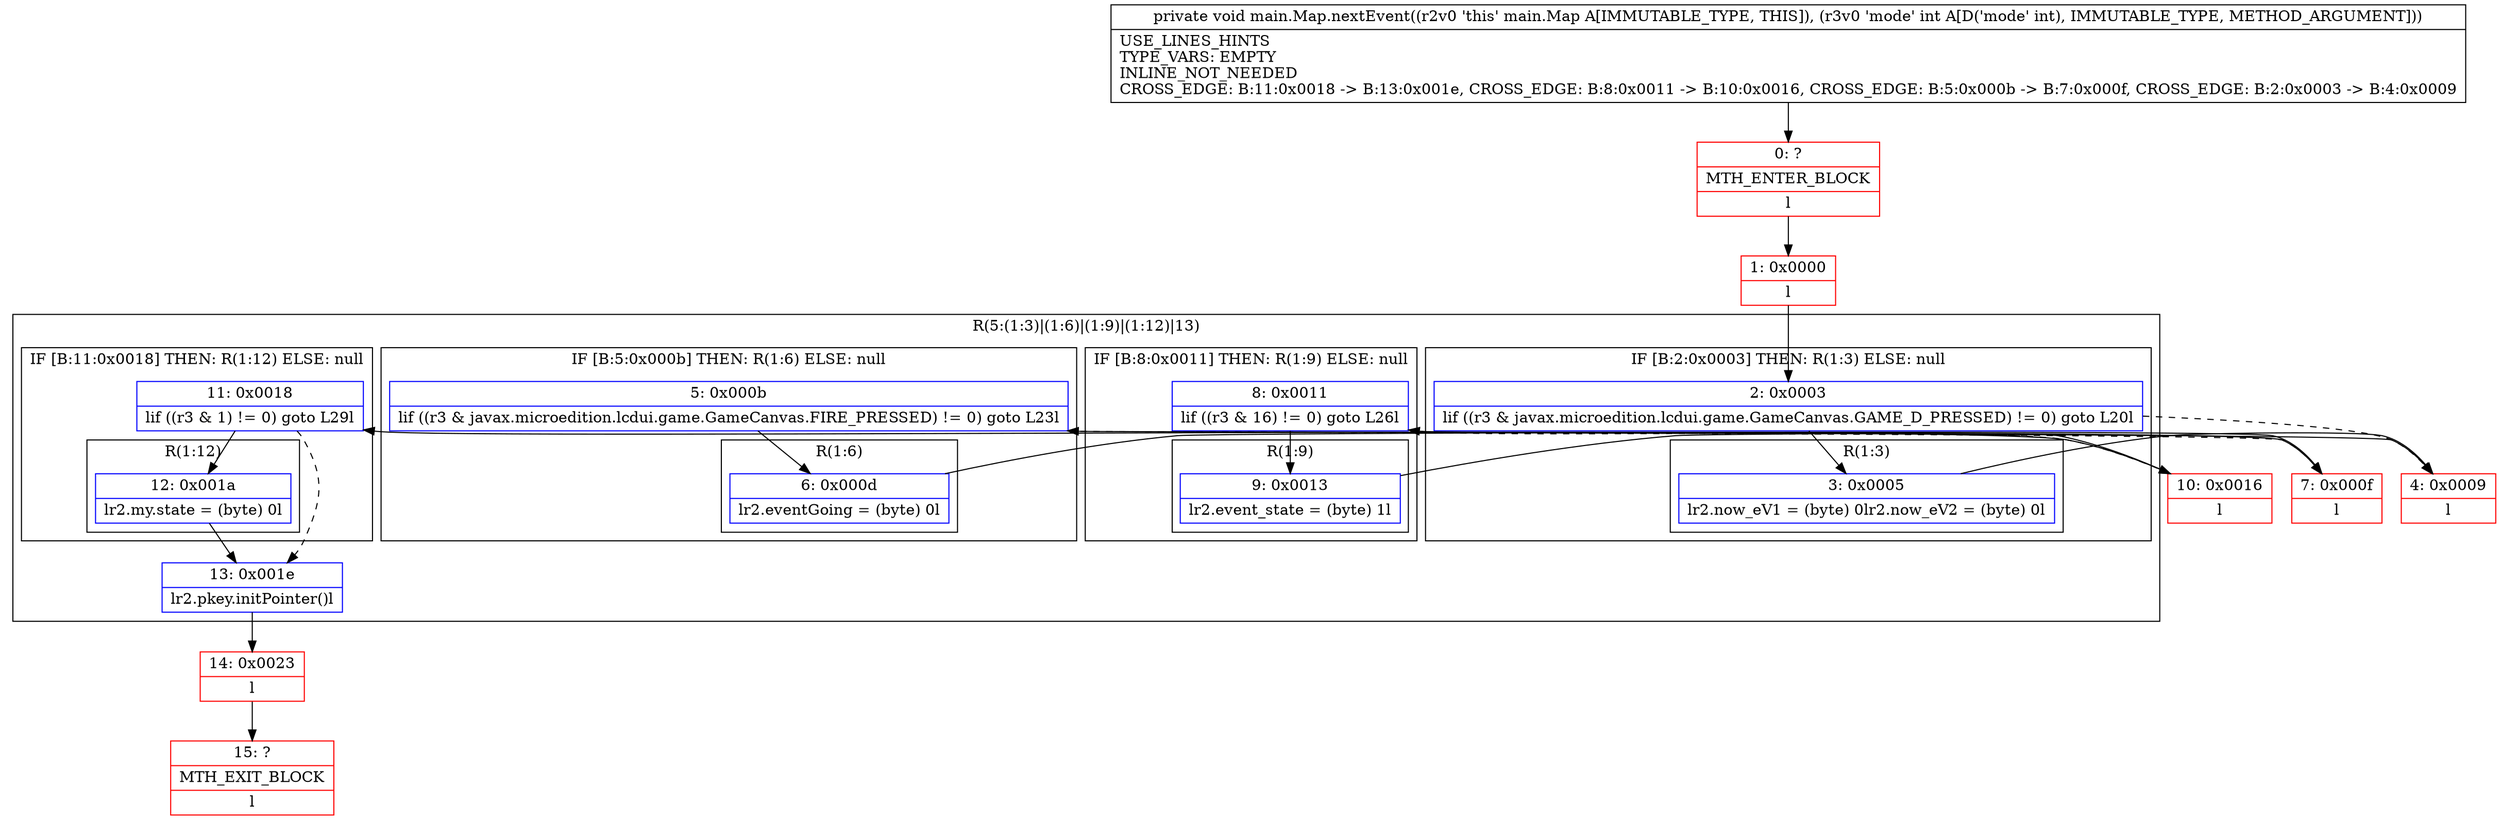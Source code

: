 digraph "CFG formain.Map.nextEvent(I)V" {
subgraph cluster_Region_1793259617 {
label = "R(5:(1:3)|(1:6)|(1:9)|(1:12)|13)";
node [shape=record,color=blue];
subgraph cluster_IfRegion_2063544413 {
label = "IF [B:2:0x0003] THEN: R(1:3) ELSE: null";
node [shape=record,color=blue];
Node_2 [shape=record,label="{2\:\ 0x0003|lif ((r3 & javax.microedition.lcdui.game.GameCanvas.GAME_D_PRESSED) != 0) goto L20l}"];
subgraph cluster_Region_4409334 {
label = "R(1:3)";
node [shape=record,color=blue];
Node_3 [shape=record,label="{3\:\ 0x0005|lr2.now_eV1 = (byte) 0lr2.now_eV2 = (byte) 0l}"];
}
}
subgraph cluster_IfRegion_1499658821 {
label = "IF [B:5:0x000b] THEN: R(1:6) ELSE: null";
node [shape=record,color=blue];
Node_5 [shape=record,label="{5\:\ 0x000b|lif ((r3 & javax.microedition.lcdui.game.GameCanvas.FIRE_PRESSED) != 0) goto L23l}"];
subgraph cluster_Region_608051448 {
label = "R(1:6)";
node [shape=record,color=blue];
Node_6 [shape=record,label="{6\:\ 0x000d|lr2.eventGoing = (byte) 0l}"];
}
}
subgraph cluster_IfRegion_666927610 {
label = "IF [B:8:0x0011] THEN: R(1:9) ELSE: null";
node [shape=record,color=blue];
Node_8 [shape=record,label="{8\:\ 0x0011|lif ((r3 & 16) != 0) goto L26l}"];
subgraph cluster_Region_1025908227 {
label = "R(1:9)";
node [shape=record,color=blue];
Node_9 [shape=record,label="{9\:\ 0x0013|lr2.event_state = (byte) 1l}"];
}
}
subgraph cluster_IfRegion_1943567152 {
label = "IF [B:11:0x0018] THEN: R(1:12) ELSE: null";
node [shape=record,color=blue];
Node_11 [shape=record,label="{11\:\ 0x0018|lif ((r3 & 1) != 0) goto L29l}"];
subgraph cluster_Region_640986195 {
label = "R(1:12)";
node [shape=record,color=blue];
Node_12 [shape=record,label="{12\:\ 0x001a|lr2.my.state = (byte) 0l}"];
}
}
Node_13 [shape=record,label="{13\:\ 0x001e|lr2.pkey.initPointer()l}"];
}
Node_0 [shape=record,color=red,label="{0\:\ ?|MTH_ENTER_BLOCK\l|l}"];
Node_1 [shape=record,color=red,label="{1\:\ 0x0000|l}"];
Node_4 [shape=record,color=red,label="{4\:\ 0x0009|l}"];
Node_7 [shape=record,color=red,label="{7\:\ 0x000f|l}"];
Node_10 [shape=record,color=red,label="{10\:\ 0x0016|l}"];
Node_14 [shape=record,color=red,label="{14\:\ 0x0023|l}"];
Node_15 [shape=record,color=red,label="{15\:\ ?|MTH_EXIT_BLOCK\l|l}"];
MethodNode[shape=record,label="{private void main.Map.nextEvent((r2v0 'this' main.Map A[IMMUTABLE_TYPE, THIS]), (r3v0 'mode' int A[D('mode' int), IMMUTABLE_TYPE, METHOD_ARGUMENT]))  | USE_LINES_HINTS\lTYPE_VARS: EMPTY\lINLINE_NOT_NEEDED\lCROSS_EDGE: B:11:0x0018 \-\> B:13:0x001e, CROSS_EDGE: B:8:0x0011 \-\> B:10:0x0016, CROSS_EDGE: B:5:0x000b \-\> B:7:0x000f, CROSS_EDGE: B:2:0x0003 \-\> B:4:0x0009\l}"];
MethodNode -> Node_0;
Node_2 -> Node_3;
Node_2 -> Node_4[style=dashed];
Node_3 -> Node_4;
Node_5 -> Node_6;
Node_5 -> Node_7[style=dashed];
Node_6 -> Node_7;
Node_8 -> Node_9;
Node_8 -> Node_10[style=dashed];
Node_9 -> Node_10;
Node_11 -> Node_12;
Node_11 -> Node_13[style=dashed];
Node_12 -> Node_13;
Node_13 -> Node_14;
Node_0 -> Node_1;
Node_1 -> Node_2;
Node_4 -> Node_5;
Node_7 -> Node_8;
Node_10 -> Node_11;
Node_14 -> Node_15;
}

